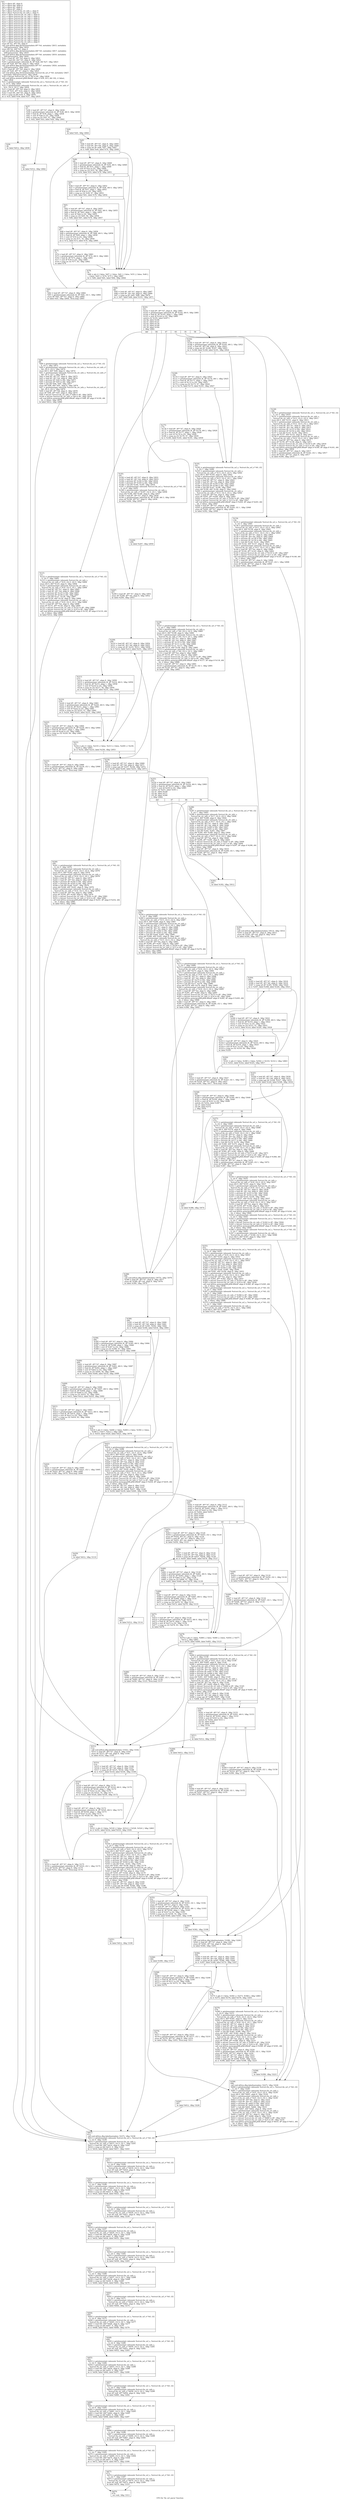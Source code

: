 digraph "CFG for 'fio_url_parse' function" {
	label="CFG for 'fio_url_parse' function";

	Node0x5568517c2330 [shape=record,label="{%3:\l  %4 = alloca i8*, align 8\l  %5 = alloca i64, align 8\l  %6 = alloca i8*, align 8\l  %7 = alloca i8*, align 8\l  %8 = alloca %struct.fio_str_info_s, align 8\l  %9 = alloca %struct.fio_str_info_s, align 8\l  %10 = alloca %struct.fio_str_info_s, align 8\l  %11 = alloca %struct.fio_str_info_s, align 8\l  %12 = alloca %struct.fio_str_info_s, align 8\l  %13 = alloca %struct.fio_str_info_s, align 8\l  %14 = alloca %struct.fio_str_info_s, align 8\l  %15 = alloca %struct.fio_str_info_s, align 8\l  %16 = alloca %struct.fio_str_info_s, align 8\l  %17 = alloca %struct.fio_str_info_s, align 8\l  %18 = alloca %struct.fio_str_info_s, align 8\l  %19 = alloca %struct.fio_str_info_s, align 8\l  %20 = alloca %struct.fio_str_info_s, align 8\l  %21 = alloca %struct.fio_str_info_s, align 8\l  %22 = alloca %struct.fio_str_info_s, align 8\l  %23 = alloca %struct.fio_str_info_s, align 8\l  %24 = alloca %struct.fio_str_info_s, align 8\l  %25 = alloca %struct.fio_str_info_s, align 8\l  store i8* %1, i8** %4, align 8\l  call void @llvm.dbg.declare(metadata i8** %4, metadata !2815, metadata\l... !DIExpression()), !dbg !2816\l  store i64 %2, i64* %5, align 8\l  call void @llvm.dbg.declare(metadata i64* %5, metadata !2817, metadata\l... !DIExpression()), !dbg !2818\l  call void @llvm.dbg.declare(metadata i8** %6, metadata !2819, metadata\l... !DIExpression()), !dbg !2820\l  %26 = load i8*, i8** %4, align 8, !dbg !2821\l  %27 = load i64, i64* %5, align 8, !dbg !2822\l  %28 = getelementptr inbounds i8, i8* %26, i64 %27, !dbg !2823\l  store i8* %28, i8** %6, align 8, !dbg !2820\l  call void @llvm.dbg.declare(metadata i8** %7, metadata !2824, metadata\l... !DIExpression()), !dbg !2825\l  %29 = load i8*, i8** %4, align 8, !dbg !2826\l  store i8* %29, i8** %7, align 8, !dbg !2825\l  call void @llvm.dbg.declare(metadata %struct.fio_url_s* %0, metadata !2827,\l... metadata !DIExpression()), !dbg !2828\l  %30 = bitcast %struct.fio_url_s* %0 to i8*, !dbg !2828\l  call void @llvm.memset.p0i8.i64(i8* align 8 %30, i8 0, i64 192, i1 false),\l... !dbg !2828\l  %31 = getelementptr inbounds %struct.fio_url_s, %struct.fio_url_s* %0, i32\l... 0, i32 0, !dbg !2829\l  %32 = getelementptr inbounds %struct.fio_str_info_s, %struct.fio_str_info_s*\l... %31, i32 0, i32 2, !dbg !2830\l  %33 = load i8*, i8** %4, align 8, !dbg !2831\l  store i8* %33, i8** %32, align 8, !dbg !2830\l  %34 = load i64, i64* %5, align 8, !dbg !2832\l  %35 = icmp eq i64 %34, 0, !dbg !2834\l  br i1 %35, label %36, label %37, !dbg !2835\l|{<s0>T|<s1>F}}"];
	Node0x5568517c2330:s0 -> Node0x5568517c5b20;
	Node0x5568517c2330:s1 -> Node0x5568517c5b70;
	Node0x5568517c5b20 [shape=record,label="{%36:\l36:                                               \l  br label %612, !dbg !2836\l}"];
	Node0x5568517c5b20 -> Node0x5568517c79c0;
	Node0x5568517c5b70 [shape=record,label="{%37:\l37:                                               \l  %38 = load i8*, i8** %7, align 8, !dbg !2838\l  %39 = getelementptr inbounds i8, i8* %38, i64 0, !dbg !2838\l  %40 = load i8, i8* %39, align 1, !dbg !2838\l  %41 = sext i8 %40 to i32, !dbg !2838\l  %42 = icmp eq i32 %41, 47, !dbg !2840\l  br i1 %42, label %43, label %44, !dbg !2841\l|{<s0>T|<s1>F}}"];
	Node0x5568517c5b70:s0 -> Node0x5568517c5bc0;
	Node0x5568517c5b70:s1 -> Node0x5568517c5c10;
	Node0x5568517c5bc0 [shape=record,label="{%43:\l43:                                               \l  br label %512, !dbg !2842\l}"];
	Node0x5568517c5bc0 -> Node0x5568517c7380;
	Node0x5568517c5c10 [shape=record,label="{%44:\l44:                                               \l  br label %45, !dbg !2844\l}"];
	Node0x5568517c5c10 -> Node0x5568517c5c60;
	Node0x5568517c5c60 [shape=record,label="{%45:\l45:                                               \l  %46 = load i8*, i8** %7, align 8, !dbg !2845\l  %47 = load i8*, i8** %6, align 8, !dbg !2846\l  %48 = icmp ult i8* %46, %47, !dbg !2847\l  br i1 %48, label %49, label %79, !dbg !2848\l|{<s0>T|<s1>F}}"];
	Node0x5568517c5c60:s0 -> Node0x5568517c5cb0;
	Node0x5568517c5c60:s1 -> Node0x5568517c5e40;
	Node0x5568517c5cb0 [shape=record,label="{%49:\l49:                                               \l  %50 = load i8*, i8** %7, align 8, !dbg !2849\l  %51 = getelementptr inbounds i8, i8* %50, i64 0, !dbg !2849\l  %52 = load i8, i8* %51, align 1, !dbg !2849\l  %53 = sext i8 %52 to i32, !dbg !2849\l  %54 = icmp ne i32 %53, 58, !dbg !2850\l  br i1 %54, label %55, label %79, !dbg !2851\l|{<s0>T|<s1>F}}"];
	Node0x5568517c5cb0:s0 -> Node0x5568517c5d00;
	Node0x5568517c5cb0:s1 -> Node0x5568517c5e40;
	Node0x5568517c5d00 [shape=record,label="{%55:\l55:                                               \l  %56 = load i8*, i8** %7, align 8, !dbg !2852\l  %57 = getelementptr inbounds i8, i8* %56, i64 0, !dbg !2852\l  %58 = load i8, i8* %57, align 1, !dbg !2852\l  %59 = sext i8 %58 to i32, !dbg !2852\l  %60 = icmp ne i32 %59, 47, !dbg !2853\l  br i1 %60, label %61, label %79, !dbg !2854\l|{<s0>T|<s1>F}}"];
	Node0x5568517c5d00:s0 -> Node0x5568517c5d50;
	Node0x5568517c5d00:s1 -> Node0x5568517c5e40;
	Node0x5568517c5d50 [shape=record,label="{%61:\l61:                                               \l  %62 = load i8*, i8** %7, align 8, !dbg !2855\l  %63 = getelementptr inbounds i8, i8* %62, i64 0, !dbg !2855\l  %64 = load i8, i8* %63, align 1, !dbg !2855\l  %65 = sext i8 %64 to i32, !dbg !2855\l  %66 = icmp ne i32 %65, 64, !dbg !2856\l  br i1 %66, label %67, label %79, !dbg !2857\l|{<s0>T|<s1>F}}"];
	Node0x5568517c5d50:s0 -> Node0x5568517c5da0;
	Node0x5568517c5d50:s1 -> Node0x5568517c5e40;
	Node0x5568517c5da0 [shape=record,label="{%67:\l67:                                               \l  %68 = load i8*, i8** %7, align 8, !dbg !2858\l  %69 = getelementptr inbounds i8, i8* %68, i64 0, !dbg !2858\l  %70 = load i8, i8* %69, align 1, !dbg !2858\l  %71 = sext i8 %70 to i32, !dbg !2858\l  %72 = icmp ne i32 %71, 35, !dbg !2859\l  br i1 %72, label %73, label %79, !dbg !2860\l|{<s0>T|<s1>F}}"];
	Node0x5568517c5da0:s0 -> Node0x5568517c5df0;
	Node0x5568517c5da0:s1 -> Node0x5568517c5e40;
	Node0x5568517c5df0 [shape=record,label="{%73:\l73:                                               \l  %74 = load i8*, i8** %7, align 8, !dbg !2861\l  %75 = getelementptr inbounds i8, i8* %74, i64 0, !dbg !2861\l  %76 = load i8, i8* %75, align 1, !dbg !2861\l  %77 = sext i8 %76 to i32, !dbg !2861\l  %78 = icmp ne i32 %77, 63, !dbg !2862\l  br label %79\l}"];
	Node0x5568517c5df0 -> Node0x5568517c5e40;
	Node0x5568517c5e40 [shape=record,label="{%79:\l79:                                               \l  %80 = phi i1 [ false, %67 ], [ false, %61 ], [ false, %55 ], [ false, %49 ],\l... [ false, %45 ], [ %78, %73 ], !dbg !2863\l  br i1 %80, label %81, label %84, !dbg !2844\l|{<s0>T|<s1>F}}"];
	Node0x5568517c5e40:s0 -> Node0x5568517c5e90;
	Node0x5568517c5e40:s1 -> Node0x5568517c5ee0;
	Node0x5568517c5e90 [shape=record,label="{%81:\l81:                                               \l  %82 = load i8*, i8** %7, align 8, !dbg !2864\l  %83 = getelementptr inbounds i8, i8* %82, i32 1, !dbg !2864\l  store i8* %83, i8** %7, align 8, !dbg !2864\l  br label %45, !dbg !2844, !llvm.loop !2865\l}"];
	Node0x5568517c5e90 -> Node0x5568517c5c60;
	Node0x5568517c5ee0 [shape=record,label="{%84:\l84:                                               \l  %85 = load i8*, i8** %7, align 8, !dbg !2867\l  %86 = load i8*, i8** %6, align 8, !dbg !2869\l  %87 = icmp eq i8* %85, %86, !dbg !2870\l  br i1 %87, label %88, label %101, !dbg !2871\l|{<s0>T|<s1>F}}"];
	Node0x5568517c5ee0:s0 -> Node0x5568517c5f30;
	Node0x5568517c5ee0:s1 -> Node0x5568517c5f80;
	Node0x5568517c5f30 [shape=record,label="{%88:\l88:                                               \l  %89 = getelementptr inbounds %struct.fio_url_s, %struct.fio_url_s* %0, i32\l... 0, i32 3, !dbg !2872\l  %90 = getelementptr inbounds %struct.fio_str_info_s, %struct.fio_str_info_s*\l... %8, i32 0, i32 0, !dbg !2874\l  store i64 0, i64* %90, align 8, !dbg !2874\l  %91 = getelementptr inbounds %struct.fio_str_info_s, %struct.fio_str_info_s*\l... %8, i32 0, i32 1, !dbg !2874\l  %92 = load i8*, i8** %7, align 8, !dbg !2875\l  %93 = load i8*, i8** %4, align 8, !dbg !2876\l  %94 = ptrtoint i8* %92 to i64, !dbg !2877\l  %95 = ptrtoint i8* %93 to i64, !dbg !2877\l  %96 = sub i64 %94, %95, !dbg !2877\l  store i64 %96, i64* %91, align 8, !dbg !2874\l  %97 = getelementptr inbounds %struct.fio_str_info_s, %struct.fio_str_info_s*\l... %8, i32 0, i32 2, !dbg !2874\l  %98 = load i8*, i8** %4, align 8, !dbg !2878\l  store i8* %98, i8** %97, align 8, !dbg !2874\l  %99 = bitcast %struct.fio_str_info_s* %89 to i8*, !dbg !2879\l  %100 = bitcast %struct.fio_str_info_s* %8 to i8*, !dbg !2879\l  call void @llvm.memcpy.p0i8.p0i8.i64(i8* align 8 %99, i8* align 8 %100, i64\l... 24, i1 false), !dbg !2879\l  br label %612, !dbg !2880\l}"];
	Node0x5568517c5f30 -> Node0x5568517c79c0;
	Node0x5568517c5f80 [shape=record,label="{%101:\l101:                                              \l  %102 = load i8*, i8** %7, align 8, !dbg !2881\l  %103 = getelementptr inbounds i8, i8* %102, i64 0, !dbg !2881\l  %104 = load i8, i8* %103, align 1, !dbg !2881\l  %105 = sext i8 %104 to i32, !dbg !2881\l  switch i32 %105, label %207 [\l    i32 64, label %106\l    i32 47, label %121\l    i32 63, label %134\l    i32 35, label %149\l    i32 58, label %164\l  ], !dbg !2882\l|{<s0>def|<s1>64|<s2>47|<s3>63|<s4>35|<s5>58}}"];
	Node0x5568517c5f80:s0 -> Node0x5568517c62f0;
	Node0x5568517c5f80:s1 -> Node0x5568517c5fd0;
	Node0x5568517c5f80:s2 -> Node0x5568517c6020;
	Node0x5568517c5f80:s3 -> Node0x5568517c6070;
	Node0x5568517c5f80:s4 -> Node0x5568517c60c0;
	Node0x5568517c5f80:s5 -> Node0x5568517c6110;
	Node0x5568517c5fd0 [shape=record,label="{%106:\l106:                                              \l  %107 = getelementptr inbounds %struct.fio_url_s, %struct.fio_url_s* %0, i32\l... 0, i32 1, !dbg !2883\l  %108 = getelementptr inbounds %struct.fio_str_info_s,\l... %struct.fio_str_info_s* %9, i32 0, i32 0, !dbg !2885\l  store i64 0, i64* %108, align 8, !dbg !2885\l  %109 = getelementptr inbounds %struct.fio_str_info_s,\l... %struct.fio_str_info_s* %9, i32 0, i32 1, !dbg !2885\l  %110 = load i8*, i8** %7, align 8, !dbg !2886\l  %111 = load i8*, i8** %4, align 8, !dbg !2887\l  %112 = ptrtoint i8* %110 to i64, !dbg !2888\l  %113 = ptrtoint i8* %111 to i64, !dbg !2888\l  %114 = sub i64 %112, %113, !dbg !2888\l  store i64 %114, i64* %109, align 8, !dbg !2885\l  %115 = getelementptr inbounds %struct.fio_str_info_s,\l... %struct.fio_str_info_s* %9, i32 0, i32 2, !dbg !2885\l  %116 = load i8*, i8** %4, align 8, !dbg !2889\l  store i8* %116, i8** %115, align 8, !dbg !2885\l  %117 = bitcast %struct.fio_str_info_s* %107 to i8*, !dbg !2890\l  %118 = bitcast %struct.fio_str_info_s* %9 to i8*, !dbg !2890\l  call void @llvm.memcpy.p0i8.p0i8.i64(i8* align 8 %117, i8* align 8 %118, i64\l... 24, i1 false), !dbg !2890\l  %119 = load i8*, i8** %7, align 8, !dbg !2891\l  %120 = getelementptr inbounds i8, i8* %119, i32 1, !dbg !2891\l  store i8* %120, i8** %7, align 8, !dbg !2891\l  br label %388, !dbg !2892\l}"];
	Node0x5568517c5fd0 -> Node0x5568517c6b10;
	Node0x5568517c6020 [shape=record,label="{%121:\l121:                                              \l  %122 = getelementptr inbounds %struct.fio_url_s, %struct.fio_url_s* %0, i32\l... 0, i32 3, !dbg !2893\l  %123 = getelementptr inbounds %struct.fio_str_info_s,\l... %struct.fio_str_info_s* %10, i32 0, i32 0, !dbg !2894\l  store i64 0, i64* %123, align 8, !dbg !2894\l  %124 = getelementptr inbounds %struct.fio_str_info_s,\l... %struct.fio_str_info_s* %10, i32 0, i32 1, !dbg !2894\l  %125 = load i8*, i8** %7, align 8, !dbg !2895\l  %126 = load i8*, i8** %4, align 8, !dbg !2896\l  %127 = ptrtoint i8* %125 to i64, !dbg !2897\l  %128 = ptrtoint i8* %126 to i64, !dbg !2897\l  %129 = sub i64 %127, %128, !dbg !2897\l  store i64 %129, i64* %124, align 8, !dbg !2894\l  %130 = getelementptr inbounds %struct.fio_str_info_s,\l... %struct.fio_str_info_s* %10, i32 0, i32 2, !dbg !2894\l  %131 = load i8*, i8** %4, align 8, !dbg !2898\l  store i8* %131, i8** %130, align 8, !dbg !2894\l  %132 = bitcast %struct.fio_str_info_s* %122 to i8*, !dbg !2899\l  %133 = bitcast %struct.fio_str_info_s* %10 to i8*, !dbg !2899\l  call void @llvm.memcpy.p0i8.p0i8.i64(i8* align 8 %132, i8* align 8 %133, i64\l... 24, i1 false), !dbg !2899\l  br label %512, !dbg !2900\l}"];
	Node0x5568517c6020 -> Node0x5568517c7380;
	Node0x5568517c6070 [shape=record,label="{%134:\l134:                                              \l  %135 = getelementptr inbounds %struct.fio_url_s, %struct.fio_url_s* %0, i32\l... 0, i32 3, !dbg !2901\l  %136 = getelementptr inbounds %struct.fio_str_info_s,\l... %struct.fio_str_info_s* %11, i32 0, i32 0, !dbg !2902\l  store i64 0, i64* %136, align 8, !dbg !2902\l  %137 = getelementptr inbounds %struct.fio_str_info_s,\l... %struct.fio_str_info_s* %11, i32 0, i32 1, !dbg !2902\l  %138 = load i8*, i8** %7, align 8, !dbg !2903\l  %139 = load i8*, i8** %4, align 8, !dbg !2904\l  %140 = ptrtoint i8* %138 to i64, !dbg !2905\l  %141 = ptrtoint i8* %139 to i64, !dbg !2905\l  %142 = sub i64 %140, %141, !dbg !2905\l  store i64 %142, i64* %137, align 8, !dbg !2902\l  %143 = getelementptr inbounds %struct.fio_str_info_s,\l... %struct.fio_str_info_s* %11, i32 0, i32 2, !dbg !2902\l  %144 = load i8*, i8** %4, align 8, !dbg !2906\l  store i8* %144, i8** %143, align 8, !dbg !2902\l  %145 = bitcast %struct.fio_str_info_s* %135 to i8*, !dbg !2907\l  %146 = bitcast %struct.fio_str_info_s* %11 to i8*, !dbg !2907\l  call void @llvm.memcpy.p0i8.p0i8.i64(i8* align 8 %145, i8* align 8 %146, i64\l... 24, i1 false), !dbg !2907\l  %147 = load i8*, i8** %7, align 8, !dbg !2908\l  %148 = getelementptr inbounds i8, i8* %147, i32 1, !dbg !2908\l  store i8* %148, i8** %7, align 8, !dbg !2908\l  br label %562, !dbg !2909\l}"];
	Node0x5568517c6070 -> Node0x5568517c76f0;
	Node0x5568517c60c0 [shape=record,label="{%149:\l149:                                              \l  %150 = getelementptr inbounds %struct.fio_url_s, %struct.fio_url_s* %0, i32\l... 0, i32 3, !dbg !2910\l  %151 = getelementptr inbounds %struct.fio_str_info_s,\l... %struct.fio_str_info_s* %12, i32 0, i32 0, !dbg !2911\l  store i64 0, i64* %151, align 8, !dbg !2911\l  %152 = getelementptr inbounds %struct.fio_str_info_s,\l... %struct.fio_str_info_s* %12, i32 0, i32 1, !dbg !2911\l  %153 = load i8*, i8** %7, align 8, !dbg !2912\l  %154 = load i8*, i8** %4, align 8, !dbg !2913\l  %155 = ptrtoint i8* %153 to i64, !dbg !2914\l  %156 = ptrtoint i8* %154 to i64, !dbg !2914\l  %157 = sub i64 %155, %156, !dbg !2914\l  store i64 %157, i64* %152, align 8, !dbg !2911\l  %158 = getelementptr inbounds %struct.fio_str_info_s,\l... %struct.fio_str_info_s* %12, i32 0, i32 2, !dbg !2911\l  %159 = load i8*, i8** %4, align 8, !dbg !2915\l  store i8* %159, i8** %158, align 8, !dbg !2911\l  %160 = bitcast %struct.fio_str_info_s* %150 to i8*, !dbg !2916\l  %161 = bitcast %struct.fio_str_info_s* %12 to i8*, !dbg !2916\l  call void @llvm.memcpy.p0i8.p0i8.i64(i8* align 8 %160, i8* align 8 %161, i64\l... 24, i1 false), !dbg !2916\l  %162 = load i8*, i8** %7, align 8, !dbg !2917\l  %163 = getelementptr inbounds i8, i8* %162, i32 1, !dbg !2917\l  store i8* %163, i8** %7, align 8, !dbg !2917\l  br label %599, !dbg !2918\l}"];
	Node0x5568517c60c0 -> Node0x5568517c7970;
	Node0x5568517c6110 [shape=record,label="{%164:\l164:                                              \l  %165 = load i8*, i8** %7, align 8, !dbg !2919\l  %166 = getelementptr inbounds i8, i8* %165, i64 2, !dbg !2921\l  %167 = load i8*, i8** %6, align 8, !dbg !2922\l  %168 = icmp ule i8* %166, %167, !dbg !2923\l  br i1 %168, label %169, label %191, !dbg !2924\l|{<s0>T|<s1>F}}"];
	Node0x5568517c6110:s0 -> Node0x5568517c6160;
	Node0x5568517c6110:s1 -> Node0x5568517c6250;
	Node0x5568517c6160 [shape=record,label="{%169:\l169:                                              \l  %170 = load i8*, i8** %7, align 8, !dbg !2925\l  %171 = getelementptr inbounds i8, i8* %170, i64 1, !dbg !2925\l  %172 = load i8, i8* %171, align 1, !dbg !2925\l  %173 = sext i8 %172 to i32, !dbg !2925\l  %174 = icmp eq i32 %173, 47, !dbg !2926\l  br i1 %174, label %175, label %191, !dbg !2927\l|{<s0>T|<s1>F}}"];
	Node0x5568517c6160:s0 -> Node0x5568517c61b0;
	Node0x5568517c6160:s1 -> Node0x5568517c6250;
	Node0x5568517c61b0 [shape=record,label="{%175:\l175:                                              \l  %176 = load i8*, i8** %7, align 8, !dbg !2928\l  %177 = getelementptr inbounds i8, i8* %176, i64 2, !dbg !2928\l  %178 = load i8, i8* %177, align 1, !dbg !2928\l  %179 = sext i8 %178 to i32, !dbg !2928\l  %180 = icmp eq i32 %179, 47, !dbg !2929\l  br i1 %180, label %181, label %191, !dbg !2930\l|{<s0>T|<s1>F}}"];
	Node0x5568517c61b0:s0 -> Node0x5568517c6200;
	Node0x5568517c61b0:s1 -> Node0x5568517c6250;
	Node0x5568517c6200 [shape=record,label="{%181:\l181:                                              \l  %182 = load i8*, i8** %7, align 8, !dbg !2931\l  %183 = load i8*, i8** %4, align 8, !dbg !2933\l  %184 = ptrtoint i8* %182 to i64, !dbg !2934\l  %185 = ptrtoint i8* %183 to i64, !dbg !2934\l  %186 = sub i64 %184, %185, !dbg !2934\l  %187 = getelementptr inbounds %struct.fio_url_s, %struct.fio_url_s* %0, i32\l... 0, i32 0, !dbg !2935\l  %188 = getelementptr inbounds %struct.fio_str_info_s,\l... %struct.fio_str_info_s* %187, i32 0, i32 1, !dbg !2936\l  store i64 %186, i64* %188, align 8, !dbg !2937\l  %189 = load i8*, i8** %7, align 8, !dbg !2938\l  %190 = getelementptr inbounds i8, i8* %189, i64 3, !dbg !2938\l  store i8* %190, i8** %7, align 8, !dbg !2938\l  br label %206, !dbg !2939\l}"];
	Node0x5568517c6200 -> Node0x5568517c62a0;
	Node0x5568517c6250 [shape=record,label="{%191:\l191:                                              \l  %192 = getelementptr inbounds %struct.fio_url_s, %struct.fio_url_s* %0, i32\l... 0, i32 1, !dbg !2940\l  %193 = getelementptr inbounds %struct.fio_str_info_s,\l... %struct.fio_str_info_s* %13, i32 0, i32 0, !dbg !2942\l  store i64 0, i64* %193, align 8, !dbg !2942\l  %194 = getelementptr inbounds %struct.fio_str_info_s,\l... %struct.fio_str_info_s* %13, i32 0, i32 1, !dbg !2942\l  %195 = load i8*, i8** %7, align 8, !dbg !2943\l  %196 = load i8*, i8** %4, align 8, !dbg !2944\l  %197 = ptrtoint i8* %195 to i64, !dbg !2945\l  %198 = ptrtoint i8* %196 to i64, !dbg !2945\l  %199 = sub i64 %197, %198, !dbg !2945\l  store i64 %199, i64* %194, align 8, !dbg !2942\l  %200 = getelementptr inbounds %struct.fio_str_info_s,\l... %struct.fio_str_info_s* %13, i32 0, i32 2, !dbg !2942\l  %201 = load i8*, i8** %4, align 8, !dbg !2946\l  store i8* %201, i8** %200, align 8, !dbg !2942\l  %202 = bitcast %struct.fio_str_info_s* %192 to i8*, !dbg !2947\l  %203 = bitcast %struct.fio_str_info_s* %13 to i8*, !dbg !2947\l  call void @llvm.memcpy.p0i8.p0i8.i64(i8* align 8 %202, i8* align 8 %203, i64\l... 24, i1 false), !dbg !2947\l  %204 = load i8*, i8** %7, align 8, !dbg !2948\l  %205 = getelementptr inbounds i8, i8* %204, i32 1, !dbg !2948\l  store i8* %205, i8** %7, align 8, !dbg !2948\l  br label %302, !dbg !2949\l}"];
	Node0x5568517c6250 -> Node0x5568517c6750;
	Node0x5568517c62a0 [shape=record,label="{%206:\l206:                                              \l  br label %207, !dbg !2950\l}"];
	Node0x5568517c62a0 -> Node0x5568517c62f0;
	Node0x5568517c62f0 [shape=record,label="{%207:\l207:                                              \l  %208 = load i8*, i8** %7, align 8, !dbg !2951\l  store i8* %208, i8** %4, align 8, !dbg !2952\l  br label %209, !dbg !2953\l}"];
	Node0x5568517c62f0 -> Node0x5568517c6340;
	Node0x5568517c6340 [shape=record,label="{%209:\l209:                                              \l  %210 = load i8*, i8** %7, align 8, !dbg !2954\l  %211 = load i8*, i8** %6, align 8, !dbg !2955\l  %212 = icmp ult i8* %210, %211, !dbg !2956\l  br i1 %212, label %213, label %231, !dbg !2957\l|{<s0>T|<s1>F}}"];
	Node0x5568517c6340:s0 -> Node0x5568517c6390;
	Node0x5568517c6340:s1 -> Node0x5568517c6480;
	Node0x5568517c6390 [shape=record,label="{%213:\l213:                                              \l  %214 = load i8*, i8** %7, align 8, !dbg !2958\l  %215 = getelementptr inbounds i8, i8* %214, i64 0, !dbg !2958\l  %216 = load i8, i8* %215, align 1, !dbg !2958\l  %217 = sext i8 %216 to i32, !dbg !2958\l  %218 = icmp ne i32 %217, 58, !dbg !2959\l  br i1 %218, label %219, label %231, !dbg !2960\l|{<s0>T|<s1>F}}"];
	Node0x5568517c6390:s0 -> Node0x5568517c63e0;
	Node0x5568517c6390:s1 -> Node0x5568517c6480;
	Node0x5568517c63e0 [shape=record,label="{%219:\l219:                                              \l  %220 = load i8*, i8** %7, align 8, !dbg !2961\l  %221 = getelementptr inbounds i8, i8* %220, i64 0, !dbg !2961\l  %222 = load i8, i8* %221, align 1, !dbg !2961\l  %223 = sext i8 %222 to i32, !dbg !2961\l  %224 = icmp ne i32 %223, 47, !dbg !2962\l  br i1 %224, label %225, label %231, !dbg !2963\l|{<s0>T|<s1>F}}"];
	Node0x5568517c63e0:s0 -> Node0x5568517c6430;
	Node0x5568517c63e0:s1 -> Node0x5568517c6480;
	Node0x5568517c6430 [shape=record,label="{%225:\l225:                                              \l  %226 = load i8*, i8** %7, align 8, !dbg !2964\l  %227 = getelementptr inbounds i8, i8* %226, i64 0, !dbg !2964\l  %228 = load i8, i8* %227, align 1, !dbg !2964\l  %229 = sext i8 %228 to i32, !dbg !2964\l  %230 = icmp ne i32 %229, 64, !dbg !2965\l  br label %231\l}"];
	Node0x5568517c6430 -> Node0x5568517c6480;
	Node0x5568517c6480 [shape=record,label="{%231:\l231:                                              \l  %232 = phi i1 [ false, %219 ], [ false, %213 ], [ false, %209 ], [ %230,\l... %225 ], !dbg !2863\l  br i1 %232, label %233, label %236, !dbg !2953\l|{<s0>T|<s1>F}}"];
	Node0x5568517c6480:s0 -> Node0x5568517c64d0;
	Node0x5568517c6480:s1 -> Node0x5568517c6520;
	Node0x5568517c64d0 [shape=record,label="{%233:\l233:                                              \l  %234 = load i8*, i8** %7, align 8, !dbg !2966\l  %235 = getelementptr inbounds i8, i8* %234, i32 1, !dbg !2966\l  store i8* %235, i8** %7, align 8, !dbg !2966\l  br label %209, !dbg !2953, !llvm.loop !2967\l}"];
	Node0x5568517c64d0 -> Node0x5568517c6340;
	Node0x5568517c6520 [shape=record,label="{%236:\l236:                                              \l  %237 = load i8*, i8** %7, align 8, !dbg !2969\l  %238 = load i8*, i8** %6, align 8, !dbg !2971\l  %239 = icmp uge i8* %237, %238, !dbg !2972\l  br i1 %239, label %240, label %253, !dbg !2973\l|{<s0>T|<s1>F}}"];
	Node0x5568517c6520:s0 -> Node0x5568517c6570;
	Node0x5568517c6520:s1 -> Node0x5568517c65c0;
	Node0x5568517c6570 [shape=record,label="{%240:\l240:                                              \l  %241 = getelementptr inbounds %struct.fio_url_s, %struct.fio_url_s* %0, i32\l... 0, i32 3, !dbg !2974\l  %242 = getelementptr inbounds %struct.fio_str_info_s,\l... %struct.fio_str_info_s* %14, i32 0, i32 0, !dbg !2976\l  store i64 0, i64* %242, align 8, !dbg !2976\l  %243 = getelementptr inbounds %struct.fio_str_info_s,\l... %struct.fio_str_info_s* %14, i32 0, i32 1, !dbg !2976\l  %244 = load i8*, i8** %7, align 8, !dbg !2977\l  %245 = load i8*, i8** %4, align 8, !dbg !2978\l  %246 = ptrtoint i8* %244 to i64, !dbg !2979\l  %247 = ptrtoint i8* %245 to i64, !dbg !2979\l  %248 = sub i64 %246, %247, !dbg !2979\l  store i64 %248, i64* %243, align 8, !dbg !2976\l  %249 = getelementptr inbounds %struct.fio_str_info_s,\l... %struct.fio_str_info_s* %14, i32 0, i32 2, !dbg !2976\l  %250 = load i8*, i8** %4, align 8, !dbg !2980\l  store i8* %250, i8** %249, align 8, !dbg !2976\l  %251 = bitcast %struct.fio_str_info_s* %241 to i8*, !dbg !2981\l  %252 = bitcast %struct.fio_str_info_s* %14 to i8*, !dbg !2981\l  call void @llvm.memcpy.p0i8.p0i8.i64(i8* align 8 %251, i8* align 8 %252, i64\l... 24, i1 false), !dbg !2981\l  br label %612, !dbg !2982\l}"];
	Node0x5568517c6570 -> Node0x5568517c79c0;
	Node0x5568517c65c0 [shape=record,label="{%253:\l253:                                              \l  %254 = load i8*, i8** %7, align 8, !dbg !2983\l  %255 = getelementptr inbounds i8, i8* %254, i64 0, !dbg !2983\l  %256 = load i8, i8* %255, align 1, !dbg !2983\l  %257 = sext i8 %256 to i32, !dbg !2983\l  switch i32 %257, label %301 [\l    i32 47, label %258\l    i32 64, label %271\l    i32 58, label %286\l  ], !dbg !2984\l|{<s0>def|<s1>47|<s2>64|<s3>58}}"];
	Node0x5568517c65c0:s0 -> Node0x5568517c6700;
	Node0x5568517c65c0:s1 -> Node0x5568517c6610;
	Node0x5568517c65c0:s2 -> Node0x5568517c6660;
	Node0x5568517c65c0:s3 -> Node0x5568517c66b0;
	Node0x5568517c6610 [shape=record,label="{%258:\l258:                                              \l  %259 = getelementptr inbounds %struct.fio_url_s, %struct.fio_url_s* %0, i32\l... 0, i32 3, !dbg !2985\l  %260 = getelementptr inbounds %struct.fio_str_info_s,\l... %struct.fio_str_info_s* %15, i32 0, i32 0, !dbg !2987\l  store i64 0, i64* %260, align 8, !dbg !2987\l  %261 = getelementptr inbounds %struct.fio_str_info_s,\l... %struct.fio_str_info_s* %15, i32 0, i32 1, !dbg !2987\l  %262 = load i8*, i8** %7, align 8, !dbg !2988\l  %263 = load i8*, i8** %4, align 8, !dbg !2989\l  %264 = ptrtoint i8* %262 to i64, !dbg !2990\l  %265 = ptrtoint i8* %263 to i64, !dbg !2990\l  %266 = sub i64 %264, %265, !dbg !2990\l  store i64 %266, i64* %261, align 8, !dbg !2987\l  %267 = getelementptr inbounds %struct.fio_str_info_s,\l... %struct.fio_str_info_s* %15, i32 0, i32 2, !dbg !2987\l  %268 = load i8*, i8** %4, align 8, !dbg !2991\l  store i8* %268, i8** %267, align 8, !dbg !2987\l  %269 = bitcast %struct.fio_str_info_s* %259 to i8*, !dbg !2992\l  %270 = bitcast %struct.fio_str_info_s* %15 to i8*, !dbg !2992\l  call void @llvm.memcpy.p0i8.p0i8.i64(i8* align 8 %269, i8* align 8 %270, i64\l... 24, i1 false), !dbg !2992\l  br label %512, !dbg !2993\l}"];
	Node0x5568517c6610 -> Node0x5568517c7380;
	Node0x5568517c6660 [shape=record,label="{%271:\l271:                                              \l  %272 = getelementptr inbounds %struct.fio_url_s, %struct.fio_url_s* %0, i32\l... 0, i32 1, !dbg !2994\l  %273 = getelementptr inbounds %struct.fio_str_info_s,\l... %struct.fio_str_info_s* %16, i32 0, i32 0, !dbg !2995\l  store i64 0, i64* %273, align 8, !dbg !2995\l  %274 = getelementptr inbounds %struct.fio_str_info_s,\l... %struct.fio_str_info_s* %16, i32 0, i32 1, !dbg !2995\l  %275 = load i8*, i8** %7, align 8, !dbg !2996\l  %276 = load i8*, i8** %4, align 8, !dbg !2997\l  %277 = ptrtoint i8* %275 to i64, !dbg !2998\l  %278 = ptrtoint i8* %276 to i64, !dbg !2998\l  %279 = sub i64 %277, %278, !dbg !2998\l  store i64 %279, i64* %274, align 8, !dbg !2995\l  %280 = getelementptr inbounds %struct.fio_str_info_s,\l... %struct.fio_str_info_s* %16, i32 0, i32 2, !dbg !2995\l  %281 = load i8*, i8** %4, align 8, !dbg !2999\l  store i8* %281, i8** %280, align 8, !dbg !2995\l  %282 = bitcast %struct.fio_str_info_s* %272 to i8*, !dbg !3000\l  %283 = bitcast %struct.fio_str_info_s* %16 to i8*, !dbg !3000\l  call void @llvm.memcpy.p0i8.p0i8.i64(i8* align 8 %282, i8* align 8 %283, i64\l... 24, i1 false), !dbg !3000\l  %284 = load i8*, i8** %7, align 8, !dbg !3001\l  %285 = getelementptr inbounds i8, i8* %284, i32 1, !dbg !3001\l  store i8* %285, i8** %7, align 8, !dbg !3001\l  br label %388, !dbg !3002\l}"];
	Node0x5568517c6660 -> Node0x5568517c6b10;
	Node0x5568517c66b0 [shape=record,label="{%286:\l286:                                              \l  %287 = getelementptr inbounds %struct.fio_url_s, %struct.fio_url_s* %0, i32\l... 0, i32 1, !dbg !3003\l  %288 = getelementptr inbounds %struct.fio_str_info_s,\l... %struct.fio_str_info_s* %17, i32 0, i32 0, !dbg !3004\l  store i64 0, i64* %288, align 8, !dbg !3004\l  %289 = getelementptr inbounds %struct.fio_str_info_s,\l... %struct.fio_str_info_s* %17, i32 0, i32 1, !dbg !3004\l  %290 = load i8*, i8** %7, align 8, !dbg !3005\l  %291 = load i8*, i8** %4, align 8, !dbg !3006\l  %292 = ptrtoint i8* %290 to i64, !dbg !3007\l  %293 = ptrtoint i8* %291 to i64, !dbg !3007\l  %294 = sub i64 %292, %293, !dbg !3007\l  store i64 %294, i64* %289, align 8, !dbg !3004\l  %295 = getelementptr inbounds %struct.fio_str_info_s,\l... %struct.fio_str_info_s* %17, i32 0, i32 2, !dbg !3004\l  %296 = load i8*, i8** %4, align 8, !dbg !3008\l  store i8* %296, i8** %295, align 8, !dbg !3004\l  %297 = bitcast %struct.fio_str_info_s* %287 to i8*, !dbg !3009\l  %298 = bitcast %struct.fio_str_info_s* %17 to i8*, !dbg !3009\l  call void @llvm.memcpy.p0i8.p0i8.i64(i8* align 8 %297, i8* align 8 %298, i64\l... 24, i1 false), !dbg !3009\l  %299 = load i8*, i8** %7, align 8, !dbg !3010\l  %300 = getelementptr inbounds i8, i8* %299, i32 1, !dbg !3010\l  store i8* %300, i8** %7, align 8, !dbg !3010\l  br label %301, !dbg !3011\l}"];
	Node0x5568517c66b0 -> Node0x5568517c6700;
	Node0x5568517c6700 [shape=record,label="{%301:\l301:                                              \l  br label %302, !dbg !3012\l}"];
	Node0x5568517c6700 -> Node0x5568517c6750;
	Node0x5568517c6750 [shape=record,label="{%302:\l302:                                              \l  call void @llvm.dbg.label(metadata !3013), !dbg !3014\l  %303 = load i8*, i8** %7, align 8, !dbg !3015\l  store i8* %303, i8** %4, align 8, !dbg !3016\l  br label %304, !dbg !3017\l}"];
	Node0x5568517c6750 -> Node0x5568517c67a0;
	Node0x5568517c67a0 [shape=record,label="{%304:\l304:                                              \l  %305 = load i8*, i8** %7, align 8, !dbg !3018\l  %306 = load i8*, i8** %6, align 8, !dbg !3019\l  %307 = icmp ult i8* %305, %306, !dbg !3020\l  br i1 %307, label %308, label %320, !dbg !3021\l|{<s0>T|<s1>F}}"];
	Node0x5568517c67a0:s0 -> Node0x5568517c67f0;
	Node0x5568517c67a0:s1 -> Node0x5568517c6890;
	Node0x5568517c67f0 [shape=record,label="{%308:\l308:                                              \l  %309 = load i8*, i8** %7, align 8, !dbg !3022\l  %310 = getelementptr inbounds i8, i8* %309, i64 0, !dbg !3022\l  %311 = load i8, i8* %310, align 1, !dbg !3022\l  %312 = sext i8 %311 to i32, !dbg !3022\l  %313 = icmp ne i32 %312, 47, !dbg !3023\l  br i1 %313, label %314, label %320, !dbg !3024\l|{<s0>T|<s1>F}}"];
	Node0x5568517c67f0:s0 -> Node0x5568517c6840;
	Node0x5568517c67f0:s1 -> Node0x5568517c6890;
	Node0x5568517c6840 [shape=record,label="{%314:\l314:                                              \l  %315 = load i8*, i8** %7, align 8, !dbg !3025\l  %316 = getelementptr inbounds i8, i8* %315, i64 0, !dbg !3025\l  %317 = load i8, i8* %316, align 1, !dbg !3025\l  %318 = sext i8 %317 to i32, !dbg !3025\l  %319 = icmp ne i32 %318, 64, !dbg !3026\l  br label %320\l}"];
	Node0x5568517c6840 -> Node0x5568517c6890;
	Node0x5568517c6890 [shape=record,label="{%320:\l320:                                              \l  %321 = phi i1 [ false, %308 ], [ false, %304 ], [ %319, %314 ], !dbg !2863\l  br i1 %321, label %322, label %325, !dbg !3017\l|{<s0>T|<s1>F}}"];
	Node0x5568517c6890:s0 -> Node0x5568517c68e0;
	Node0x5568517c6890:s1 -> Node0x5568517c6930;
	Node0x5568517c68e0 [shape=record,label="{%322:\l322:                                              \l  %323 = load i8*, i8** %7, align 8, !dbg !3027\l  %324 = getelementptr inbounds i8, i8* %323, i32 1, !dbg !3027\l  store i8* %324, i8** %7, align 8, !dbg !3027\l  br label %304, !dbg !3017, !llvm.loop !3028\l}"];
	Node0x5568517c68e0 -> Node0x5568517c67a0;
	Node0x5568517c6930 [shape=record,label="{%325:\l325:                                              \l  %326 = load i8*, i8** %7, align 8, !dbg !3030\l  %327 = load i8*, i8** %6, align 8, !dbg !3032\l  %328 = icmp uge i8* %326, %327, !dbg !3033\l  br i1 %328, label %329, label %348, !dbg !3034\l|{<s0>T|<s1>F}}"];
	Node0x5568517c6930:s0 -> Node0x5568517c6980;
	Node0x5568517c6930:s1 -> Node0x5568517c69d0;
	Node0x5568517c6980 [shape=record,label="{%329:\l329:                                              \l  %330 = getelementptr inbounds %struct.fio_url_s, %struct.fio_url_s* %0, i32\l... 0, i32 4, !dbg !3035\l  %331 = getelementptr inbounds %struct.fio_str_info_s,\l... %struct.fio_str_info_s* %18, i32 0, i32 0, !dbg !3037\l  store i64 0, i64* %331, align 8, !dbg !3037\l  %332 = getelementptr inbounds %struct.fio_str_info_s,\l... %struct.fio_str_info_s* %18, i32 0, i32 1, !dbg !3037\l  %333 = load i8*, i8** %7, align 8, !dbg !3038\l  %334 = load i8*, i8** %4, align 8, !dbg !3039\l  %335 = ptrtoint i8* %333 to i64, !dbg !3040\l  %336 = ptrtoint i8* %334 to i64, !dbg !3040\l  %337 = sub i64 %335, %336, !dbg !3040\l  store i64 %337, i64* %332, align 8, !dbg !3037\l  %338 = getelementptr inbounds %struct.fio_str_info_s,\l... %struct.fio_str_info_s* %18, i32 0, i32 2, !dbg !3037\l  %339 = load i8*, i8** %4, align 8, !dbg !3041\l  store i8* %339, i8** %338, align 8, !dbg !3037\l  %340 = bitcast %struct.fio_str_info_s* %330 to i8*, !dbg !3042\l  %341 = bitcast %struct.fio_str_info_s* %18 to i8*, !dbg !3042\l  call void @llvm.memcpy.p0i8.p0i8.i64(i8* align 8 %340, i8* align 8 %341, i64\l... 24, i1 false), !dbg !3042\l  %342 = getelementptr inbounds %struct.fio_url_s, %struct.fio_url_s* %0, i32\l... 0, i32 3, !dbg !3043\l  %343 = getelementptr inbounds %struct.fio_url_s, %struct.fio_url_s* %0, i32\l... 0, i32 1, !dbg !3044\l  %344 = bitcast %struct.fio_str_info_s* %342 to i8*, !dbg !3044\l  %345 = bitcast %struct.fio_str_info_s* %343 to i8*, !dbg !3044\l  call void @llvm.memcpy.p0i8.p0i8.i64(i8* align 8 %344, i8* align 8 %345, i64\l... 24, i1 false), !dbg !3044\l  %346 = getelementptr inbounds %struct.fio_url_s, %struct.fio_url_s* %0, i32\l... 0, i32 1, !dbg !3045\l  %347 = getelementptr inbounds %struct.fio_str_info_s,\l... %struct.fio_str_info_s* %346, i32 0, i32 1, !dbg !3046\l  store i64 0, i64* %347, align 8, !dbg !3047\l  br label %612, !dbg !3048\l}"];
	Node0x5568517c6980 -> Node0x5568517c79c0;
	Node0x5568517c69d0 [shape=record,label="{%348:\l348:                                              \l  %349 = load i8*, i8** %7, align 8, !dbg !3049\l  %350 = getelementptr inbounds i8, i8* %349, i64 0, !dbg !3049\l  %351 = load i8, i8* %350, align 1, !dbg !3049\l  %352 = sext i8 %351 to i32, !dbg !3049\l  switch i32 %352, label %387 [\l    i32 47, label %353\l    i32 64, label %372\l  ], !dbg !3050\l|{<s0>def|<s1>47|<s2>64}}"];
	Node0x5568517c69d0:s0 -> Node0x5568517c6ac0;
	Node0x5568517c69d0:s1 -> Node0x5568517c6a20;
	Node0x5568517c69d0:s2 -> Node0x5568517c6a70;
	Node0x5568517c6a20 [shape=record,label="{%353:\l353:                                              \l  %354 = getelementptr inbounds %struct.fio_url_s, %struct.fio_url_s* %0, i32\l... 0, i32 4, !dbg !3051\l  %355 = getelementptr inbounds %struct.fio_str_info_s,\l... %struct.fio_str_info_s* %19, i32 0, i32 0, !dbg !3053\l  store i64 0, i64* %355, align 8, !dbg !3053\l  %356 = getelementptr inbounds %struct.fio_str_info_s,\l... %struct.fio_str_info_s* %19, i32 0, i32 1, !dbg !3053\l  %357 = load i8*, i8** %7, align 8, !dbg !3054\l  %358 = load i8*, i8** %4, align 8, !dbg !3055\l  %359 = ptrtoint i8* %357 to i64, !dbg !3056\l  %360 = ptrtoint i8* %358 to i64, !dbg !3056\l  %361 = sub i64 %359, %360, !dbg !3056\l  store i64 %361, i64* %356, align 8, !dbg !3053\l  %362 = getelementptr inbounds %struct.fio_str_info_s,\l... %struct.fio_str_info_s* %19, i32 0, i32 2, !dbg !3053\l  %363 = load i8*, i8** %4, align 8, !dbg !3057\l  store i8* %363, i8** %362, align 8, !dbg !3053\l  %364 = bitcast %struct.fio_str_info_s* %354 to i8*, !dbg !3058\l  %365 = bitcast %struct.fio_str_info_s* %19 to i8*, !dbg !3058\l  call void @llvm.memcpy.p0i8.p0i8.i64(i8* align 8 %364, i8* align 8 %365, i64\l... 24, i1 false), !dbg !3058\l  %366 = getelementptr inbounds %struct.fio_url_s, %struct.fio_url_s* %0, i32\l... 0, i32 3, !dbg !3059\l  %367 = getelementptr inbounds %struct.fio_url_s, %struct.fio_url_s* %0, i32\l... 0, i32 1, !dbg !3060\l  %368 = bitcast %struct.fio_str_info_s* %366 to i8*, !dbg !3060\l  %369 = bitcast %struct.fio_str_info_s* %367 to i8*, !dbg !3060\l  call void @llvm.memcpy.p0i8.p0i8.i64(i8* align 8 %368, i8* align 8 %369, i64\l... 24, i1 false), !dbg !3060\l  %370 = getelementptr inbounds %struct.fio_url_s, %struct.fio_url_s* %0, i32\l... 0, i32 1, !dbg !3061\l  %371 = getelementptr inbounds %struct.fio_str_info_s,\l... %struct.fio_str_info_s* %370, i32 0, i32 1, !dbg !3062\l  store i64 0, i64* %371, align 8, !dbg !3063\l  br label %512, !dbg !3064\l}"];
	Node0x5568517c6a20 -> Node0x5568517c7380;
	Node0x5568517c6a70 [shape=record,label="{%372:\l372:                                              \l  %373 = getelementptr inbounds %struct.fio_url_s, %struct.fio_url_s* %0, i32\l... 0, i32 2, !dbg !3065\l  %374 = getelementptr inbounds %struct.fio_str_info_s,\l... %struct.fio_str_info_s* %20, i32 0, i32 0, !dbg !3066\l  store i64 0, i64* %374, align 8, !dbg !3066\l  %375 = getelementptr inbounds %struct.fio_str_info_s,\l... %struct.fio_str_info_s* %20, i32 0, i32 1, !dbg !3066\l  %376 = load i8*, i8** %7, align 8, !dbg !3067\l  %377 = load i8*, i8** %4, align 8, !dbg !3068\l  %378 = ptrtoint i8* %376 to i64, !dbg !3069\l  %379 = ptrtoint i8* %377 to i64, !dbg !3069\l  %380 = sub i64 %378, %379, !dbg !3069\l  store i64 %380, i64* %375, align 8, !dbg !3066\l  %381 = getelementptr inbounds %struct.fio_str_info_s,\l... %struct.fio_str_info_s* %20, i32 0, i32 2, !dbg !3066\l  %382 = load i8*, i8** %4, align 8, !dbg !3070\l  store i8* %382, i8** %381, align 8, !dbg !3066\l  %383 = bitcast %struct.fio_str_info_s* %373 to i8*, !dbg !3071\l  %384 = bitcast %struct.fio_str_info_s* %20 to i8*, !dbg !3071\l  call void @llvm.memcpy.p0i8.p0i8.i64(i8* align 8 %383, i8* align 8 %384, i64\l... 24, i1 false), !dbg !3071\l  %385 = load i8*, i8** %7, align 8, !dbg !3072\l  %386 = getelementptr inbounds i8, i8* %385, i32 1, !dbg !3072\l  store i8* %386, i8** %7, align 8, !dbg !3072\l  br label %387, !dbg !3073\l}"];
	Node0x5568517c6a70 -> Node0x5568517c6ac0;
	Node0x5568517c6ac0 [shape=record,label="{%387:\l387:                                              \l  br label %388, !dbg !3074\l}"];
	Node0x5568517c6ac0 -> Node0x5568517c6b10;
	Node0x5568517c6b10 [shape=record,label="{%388:\l388:                                              \l  call void @llvm.dbg.label(metadata !3075), !dbg !3076\l  %389 = load i8*, i8** %7, align 8, !dbg !3077\l  store i8* %389, i8** %4, align 8, !dbg !3078\l  br label %390, !dbg !3079\l}"];
	Node0x5568517c6b10 -> Node0x5568517c6b60;
	Node0x5568517c6b60 [shape=record,label="{%390:\l390:                                              \l  %391 = load i8*, i8** %7, align 8, !dbg !3080\l  %392 = load i8*, i8** %6, align 8, !dbg !3081\l  %393 = icmp ult i8* %391, %392, !dbg !3082\l  br i1 %393, label %394, label %418, !dbg !3083\l|{<s0>T|<s1>F}}"];
	Node0x5568517c6b60:s0 -> Node0x5568517c6bb0;
	Node0x5568517c6b60:s1 -> Node0x5568517c6cf0;
	Node0x5568517c6bb0 [shape=record,label="{%394:\l394:                                              \l  %395 = load i8*, i8** %7, align 8, !dbg !3084\l  %396 = getelementptr inbounds i8, i8* %395, i64 0, !dbg !3084\l  %397 = load i8, i8* %396, align 1, !dbg !3084\l  %398 = sext i8 %397 to i32, !dbg !3084\l  %399 = icmp ne i32 %398, 47, !dbg !3085\l  br i1 %399, label %400, label %418, !dbg !3086\l|{<s0>T|<s1>F}}"];
	Node0x5568517c6bb0:s0 -> Node0x5568517c6c00;
	Node0x5568517c6bb0:s1 -> Node0x5568517c6cf0;
	Node0x5568517c6c00 [shape=record,label="{%400:\l400:                                              \l  %401 = load i8*, i8** %7, align 8, !dbg !3087\l  %402 = getelementptr inbounds i8, i8* %401, i64 0, !dbg !3087\l  %403 = load i8, i8* %402, align 1, !dbg !3087\l  %404 = sext i8 %403 to i32, !dbg !3087\l  %405 = icmp ne i32 %404, 58, !dbg !3088\l  br i1 %405, label %406, label %418, !dbg !3089\l|{<s0>T|<s1>F}}"];
	Node0x5568517c6c00:s0 -> Node0x5568517c6c50;
	Node0x5568517c6c00:s1 -> Node0x5568517c6cf0;
	Node0x5568517c6c50 [shape=record,label="{%406:\l406:                                              \l  %407 = load i8*, i8** %7, align 8, !dbg !3090\l  %408 = getelementptr inbounds i8, i8* %407, i64 0, !dbg !3090\l  %409 = load i8, i8* %408, align 1, !dbg !3090\l  %410 = sext i8 %409 to i32, !dbg !3090\l  %411 = icmp ne i32 %410, 35, !dbg !3091\l  br i1 %411, label %412, label %418, !dbg !3092\l|{<s0>T|<s1>F}}"];
	Node0x5568517c6c50:s0 -> Node0x5568517c6ca0;
	Node0x5568517c6c50:s1 -> Node0x5568517c6cf0;
	Node0x5568517c6ca0 [shape=record,label="{%412:\l412:                                              \l  %413 = load i8*, i8** %7, align 8, !dbg !3093\l  %414 = getelementptr inbounds i8, i8* %413, i64 0, !dbg !3093\l  %415 = load i8, i8* %414, align 1, !dbg !3093\l  %416 = sext i8 %415 to i32, !dbg !3093\l  %417 = icmp ne i32 %416, 63, !dbg !3094\l  br label %418\l}"];
	Node0x5568517c6ca0 -> Node0x5568517c6cf0;
	Node0x5568517c6cf0 [shape=record,label="{%418:\l418:                                              \l  %419 = phi i1 [ false, %406 ], [ false, %400 ], [ false, %394 ], [ false,\l... %390 ], [ %417, %412 ], !dbg !2863\l  br i1 %419, label %420, label %423, !dbg !3079\l|{<s0>T|<s1>F}}"];
	Node0x5568517c6cf0:s0 -> Node0x5568517c6d40;
	Node0x5568517c6cf0:s1 -> Node0x5568517c6d90;
	Node0x5568517c6d40 [shape=record,label="{%420:\l420:                                              \l  %421 = load i8*, i8** %7, align 8, !dbg !3095\l  %422 = getelementptr inbounds i8, i8* %421, i32 1, !dbg !3095\l  store i8* %422, i8** %7, align 8, !dbg !3095\l  br label %390, !dbg !3079, !llvm.loop !3096\l}"];
	Node0x5568517c6d40 -> Node0x5568517c6b60;
	Node0x5568517c6d90 [shape=record,label="{%423:\l423:                                              \l  %424 = getelementptr inbounds %struct.fio_url_s, %struct.fio_url_s* %0, i32\l... 0, i32 3, !dbg !3098\l  %425 = getelementptr inbounds %struct.fio_str_info_s,\l... %struct.fio_str_info_s* %21, i32 0, i32 0, !dbg !3099\l  store i64 0, i64* %425, align 8, !dbg !3099\l  %426 = getelementptr inbounds %struct.fio_str_info_s,\l... %struct.fio_str_info_s* %21, i32 0, i32 1, !dbg !3099\l  %427 = load i8*, i8** %7, align 8, !dbg !3100\l  %428 = load i8*, i8** %4, align 8, !dbg !3101\l  %429 = ptrtoint i8* %427 to i64, !dbg !3102\l  %430 = ptrtoint i8* %428 to i64, !dbg !3102\l  %431 = sub i64 %429, %430, !dbg !3102\l  store i64 %431, i64* %426, align 8, !dbg !3099\l  %432 = getelementptr inbounds %struct.fio_str_info_s,\l... %struct.fio_str_info_s* %21, i32 0, i32 2, !dbg !3099\l  %433 = load i8*, i8** %4, align 8, !dbg !3103\l  store i8* %433, i8** %432, align 8, !dbg !3099\l  %434 = bitcast %struct.fio_str_info_s* %424 to i8*, !dbg !3104\l  %435 = bitcast %struct.fio_str_info_s* %21 to i8*, !dbg !3104\l  call void @llvm.memcpy.p0i8.p0i8.i64(i8* align 8 %434, i8* align 8 %435, i64\l... 24, i1 false), !dbg !3104\l  %436 = load i8*, i8** %7, align 8, !dbg !3105\l  %437 = load i8*, i8** %6, align 8, !dbg !3107\l  %438 = icmp uge i8* %436, %437, !dbg !3108\l  br i1 %438, label %439, label %440, !dbg !3109\l|{<s0>T|<s1>F}}"];
	Node0x5568517c6d90:s0 -> Node0x5568517c6de0;
	Node0x5568517c6d90:s1 -> Node0x5568517c6e30;
	Node0x5568517c6de0 [shape=record,label="{%439:\l439:                                              \l  br label %612, !dbg !3110\l}"];
	Node0x5568517c6de0 -> Node0x5568517c79c0;
	Node0x5568517c6e30 [shape=record,label="{%440:\l440:                                              \l  %441 = load i8*, i8** %7, align 8, !dbg !3112\l  %442 = getelementptr inbounds i8, i8* %441, i64 0, !dbg !3112\l  %443 = load i8, i8* %442, align 1, !dbg !3112\l  %444 = sext i8 %443 to i32, !dbg !3112\l  switch i32 %444, label %452 [\l    i32 47, label %445\l    i32 63, label %446\l    i32 35, label %449\l  ], !dbg !3113\l|{<s0>def|<s1>47|<s2>63|<s3>35}}"];
	Node0x5568517c6e30:s0 -> Node0x5568517c6f70;
	Node0x5568517c6e30:s1 -> Node0x5568517c6e80;
	Node0x5568517c6e30:s2 -> Node0x5568517c6ed0;
	Node0x5568517c6e30:s3 -> Node0x5568517c6f20;
	Node0x5568517c6e80 [shape=record,label="{%445:\l445:                                              \l  br label %512, !dbg !3114\l}"];
	Node0x5568517c6e80 -> Node0x5568517c7380;
	Node0x5568517c6ed0 [shape=record,label="{%446:\l446:                                              \l  %447 = load i8*, i8** %7, align 8, !dbg !3116\l  %448 = getelementptr inbounds i8, i8* %447, i32 1, !dbg !3116\l  store i8* %448, i8** %7, align 8, !dbg !3116\l  br label %562, !dbg !3117\l}"];
	Node0x5568517c6ed0 -> Node0x5568517c76f0;
	Node0x5568517c6f20 [shape=record,label="{%449:\l449:                                              \l  %450 = load i8*, i8** %7, align 8, !dbg !3118\l  %451 = getelementptr inbounds i8, i8* %450, i32 1, !dbg !3118\l  store i8* %451, i8** %7, align 8, !dbg !3118\l  br label %599, !dbg !3119\l}"];
	Node0x5568517c6f20 -> Node0x5568517c7970;
	Node0x5568517c6f70 [shape=record,label="{%452:\l452:                                              \l  %453 = load i8*, i8** %7, align 8, !dbg !3120\l  %454 = getelementptr inbounds i8, i8* %453, i32 1, !dbg !3120\l  store i8* %454, i8** %7, align 8, !dbg !3120\l  %455 = load i8*, i8** %7, align 8, !dbg !3121\l  store i8* %455, i8** %4, align 8, !dbg !3122\l  br label %456, !dbg !3123\l}"];
	Node0x5568517c6f70 -> Node0x5568517c6fc0;
	Node0x5568517c6fc0 [shape=record,label="{%456:\l456:                                              \l  %457 = load i8*, i8** %7, align 8, !dbg !3124\l  %458 = load i8*, i8** %6, align 8, !dbg !3125\l  %459 = icmp ult i8* %457, %458, !dbg !3126\l  br i1 %459, label %460, label %478, !dbg !3127\l|{<s0>T|<s1>F}}"];
	Node0x5568517c6fc0:s0 -> Node0x5568517c7010;
	Node0x5568517c6fc0:s1 -> Node0x5568517c7100;
	Node0x5568517c7010 [shape=record,label="{%460:\l460:                                              \l  %461 = load i8*, i8** %7, align 8, !dbg !3128\l  %462 = getelementptr inbounds i8, i8* %461, i64 0, !dbg !3128\l  %463 = load i8, i8* %462, align 1, !dbg !3128\l  %464 = sext i8 %463 to i32, !dbg !3128\l  %465 = icmp ne i32 %464, 47, !dbg !3129\l  br i1 %465, label %466, label %478, !dbg !3130\l|{<s0>T|<s1>F}}"];
	Node0x5568517c7010:s0 -> Node0x5568517c7060;
	Node0x5568517c7010:s1 -> Node0x5568517c7100;
	Node0x5568517c7060 [shape=record,label="{%466:\l466:                                              \l  %467 = load i8*, i8** %7, align 8, !dbg !3131\l  %468 = getelementptr inbounds i8, i8* %467, i64 0, !dbg !3131\l  %469 = load i8, i8* %468, align 1, !dbg !3131\l  %470 = sext i8 %469 to i32, !dbg !3131\l  %471 = icmp ne i32 %470, 35, !dbg !3132\l  br i1 %471, label %472, label %478, !dbg !3133\l|{<s0>T|<s1>F}}"];
	Node0x5568517c7060:s0 -> Node0x5568517c70b0;
	Node0x5568517c7060:s1 -> Node0x5568517c7100;
	Node0x5568517c70b0 [shape=record,label="{%472:\l472:                                              \l  %473 = load i8*, i8** %7, align 8, !dbg !3134\l  %474 = getelementptr inbounds i8, i8* %473, i64 0, !dbg !3134\l  %475 = load i8, i8* %474, align 1, !dbg !3134\l  %476 = sext i8 %475 to i32, !dbg !3134\l  %477 = icmp ne i32 %476, 63, !dbg !3135\l  br label %478\l}"];
	Node0x5568517c70b0 -> Node0x5568517c7100;
	Node0x5568517c7100 [shape=record,label="{%478:\l478:                                              \l  %479 = phi i1 [ false, %466 ], [ false, %460 ], [ false, %456 ], [ %477,\l... %472 ], !dbg !2863\l  br i1 %479, label %480, label %483, !dbg !3123\l|{<s0>T|<s1>F}}"];
	Node0x5568517c7100:s0 -> Node0x5568517c7150;
	Node0x5568517c7100:s1 -> Node0x5568517c71a0;
	Node0x5568517c7150 [shape=record,label="{%480:\l480:                                              \l  %481 = load i8*, i8** %7, align 8, !dbg !3136\l  %482 = getelementptr inbounds i8, i8* %481, i32 1, !dbg !3136\l  store i8* %482, i8** %7, align 8, !dbg !3136\l  br label %456, !dbg !3123, !llvm.loop !3137\l}"];
	Node0x5568517c7150 -> Node0x5568517c6fc0;
	Node0x5568517c71a0 [shape=record,label="{%483:\l483:                                              \l  %484 = getelementptr inbounds %struct.fio_url_s, %struct.fio_url_s* %0, i32\l... 0, i32 4, !dbg !3139\l  %485 = getelementptr inbounds %struct.fio_str_info_s,\l... %struct.fio_str_info_s* %22, i32 0, i32 0, !dbg !3140\l  store i64 0, i64* %485, align 8, !dbg !3140\l  %486 = getelementptr inbounds %struct.fio_str_info_s,\l... %struct.fio_str_info_s* %22, i32 0, i32 1, !dbg !3140\l  %487 = load i8*, i8** %7, align 8, !dbg !3141\l  %488 = load i8*, i8** %4, align 8, !dbg !3142\l  %489 = ptrtoint i8* %487 to i64, !dbg !3143\l  %490 = ptrtoint i8* %488 to i64, !dbg !3143\l  %491 = sub i64 %489, %490, !dbg !3143\l  store i64 %491, i64* %486, align 8, !dbg !3140\l  %492 = getelementptr inbounds %struct.fio_str_info_s,\l... %struct.fio_str_info_s* %22, i32 0, i32 2, !dbg !3140\l  %493 = load i8*, i8** %4, align 8, !dbg !3144\l  store i8* %493, i8** %492, align 8, !dbg !3140\l  %494 = bitcast %struct.fio_str_info_s* %484 to i8*, !dbg !3145\l  %495 = bitcast %struct.fio_str_info_s* %22 to i8*, !dbg !3145\l  call void @llvm.memcpy.p0i8.p0i8.i64(i8* align 8 %494, i8* align 8 %495, i64\l... 24, i1 false), !dbg !3145\l  %496 = load i8*, i8** %7, align 8, !dbg !3146\l  %497 = load i8*, i8** %6, align 8, !dbg !3148\l  %498 = icmp uge i8* %496, %497, !dbg !3149\l  br i1 %498, label %499, label %500, !dbg !3150\l|{<s0>T|<s1>F}}"];
	Node0x5568517c71a0:s0 -> Node0x5568517c71f0;
	Node0x5568517c71a0:s1 -> Node0x5568517c7240;
	Node0x5568517c71f0 [shape=record,label="{%499:\l499:                                              \l  br label %612, !dbg !3151\l}"];
	Node0x5568517c71f0 -> Node0x5568517c79c0;
	Node0x5568517c7240 [shape=record,label="{%500:\l500:                                              \l  %501 = load i8*, i8** %7, align 8, !dbg !3153\l  %502 = getelementptr inbounds i8, i8* %501, i64 0, !dbg !3153\l  %503 = load i8, i8* %502, align 1, !dbg !3153\l  %504 = sext i8 %503 to i32, !dbg !3153\l  switch i32 %504, label %511 [\l    i32 63, label %505\l    i32 35, label %508\l  ], !dbg !3154\l|{<s0>def|<s1>63|<s2>35}}"];
	Node0x5568517c7240:s0 -> Node0x5568517c7330;
	Node0x5568517c7240:s1 -> Node0x5568517c7290;
	Node0x5568517c7240:s2 -> Node0x5568517c72e0;
	Node0x5568517c7290 [shape=record,label="{%505:\l505:                                              \l  %506 = load i8*, i8** %7, align 8, !dbg !3155\l  %507 = getelementptr inbounds i8, i8* %506, i32 1, !dbg !3155\l  store i8* %507, i8** %7, align 8, !dbg !3155\l  br label %562, !dbg !3157\l}"];
	Node0x5568517c7290 -> Node0x5568517c76f0;
	Node0x5568517c72e0 [shape=record,label="{%508:\l508:                                              \l  %509 = load i8*, i8** %7, align 8, !dbg !3158\l  %510 = getelementptr inbounds i8, i8* %509, i32 1, !dbg !3158\l  store i8* %510, i8** %7, align 8, !dbg !3158\l  br label %599, !dbg !3159\l}"];
	Node0x5568517c72e0 -> Node0x5568517c7970;
	Node0x5568517c7330 [shape=record,label="{%511:\l511:                                              \l  br label %512, !dbg !3160\l}"];
	Node0x5568517c7330 -> Node0x5568517c7380;
	Node0x5568517c7380 [shape=record,label="{%512:\l512:                                              \l  call void @llvm.dbg.label(metadata !3161), !dbg !3162\l  %513 = load i8*, i8** %7, align 8, !dbg !3163\l  store i8* %513, i8** %4, align 8, !dbg !3164\l  br label %514, !dbg !3165\l}"];
	Node0x5568517c7380 -> Node0x5568517c73d0;
	Node0x5568517c73d0 [shape=record,label="{%514:\l514:                                              \l  %515 = load i8*, i8** %7, align 8, !dbg !3166\l  %516 = load i8*, i8** %6, align 8, !dbg !3167\l  %517 = icmp ult i8* %515, %516, !dbg !3168\l  br i1 %517, label %518, label %530, !dbg !3169\l|{<s0>T|<s1>F}}"];
	Node0x5568517c73d0:s0 -> Node0x5568517c7420;
	Node0x5568517c73d0:s1 -> Node0x5568517c74c0;
	Node0x5568517c7420 [shape=record,label="{%518:\l518:                                              \l  %519 = load i8*, i8** %7, align 8, !dbg !3170\l  %520 = getelementptr inbounds i8, i8* %519, i64 0, !dbg !3170\l  %521 = load i8, i8* %520, align 1, !dbg !3170\l  %522 = sext i8 %521 to i32, !dbg !3170\l  %523 = icmp ne i32 %522, 35, !dbg !3171\l  br i1 %523, label %524, label %530, !dbg !3172\l|{<s0>T|<s1>F}}"];
	Node0x5568517c7420:s0 -> Node0x5568517c7470;
	Node0x5568517c7420:s1 -> Node0x5568517c74c0;
	Node0x5568517c7470 [shape=record,label="{%524:\l524:                                              \l  %525 = load i8*, i8** %7, align 8, !dbg !3173\l  %526 = getelementptr inbounds i8, i8* %525, i64 0, !dbg !3173\l  %527 = load i8, i8* %526, align 1, !dbg !3173\l  %528 = sext i8 %527 to i32, !dbg !3173\l  %529 = icmp ne i32 %528, 63, !dbg !3174\l  br label %530\l}"];
	Node0x5568517c7470 -> Node0x5568517c74c0;
	Node0x5568517c74c0 [shape=record,label="{%530:\l530:                                              \l  %531 = phi i1 [ false, %518 ], [ false, %514 ], [ %529, %524 ], !dbg !2863\l  br i1 %531, label %532, label %535, !dbg !3165\l|{<s0>T|<s1>F}}"];
	Node0x5568517c74c0:s0 -> Node0x5568517c7510;
	Node0x5568517c74c0:s1 -> Node0x5568517c7560;
	Node0x5568517c7510 [shape=record,label="{%532:\l532:                                              \l  %533 = load i8*, i8** %7, align 8, !dbg !3175\l  %534 = getelementptr inbounds i8, i8* %533, i32 1, !dbg !3175\l  store i8* %534, i8** %7, align 8, !dbg !3175\l  br label %514, !dbg !3165, !llvm.loop !3176\l}"];
	Node0x5568517c7510 -> Node0x5568517c73d0;
	Node0x5568517c7560 [shape=record,label="{%535:\l535:                                              \l  %536 = getelementptr inbounds %struct.fio_url_s, %struct.fio_url_s* %0, i32\l... 0, i32 5, !dbg !3178\l  %537 = getelementptr inbounds %struct.fio_str_info_s,\l... %struct.fio_str_info_s* %23, i32 0, i32 0, !dbg !3179\l  store i64 0, i64* %537, align 8, !dbg !3179\l  %538 = getelementptr inbounds %struct.fio_str_info_s,\l... %struct.fio_str_info_s* %23, i32 0, i32 1, !dbg !3179\l  %539 = load i8*, i8** %7, align 8, !dbg !3180\l  %540 = load i8*, i8** %4, align 8, !dbg !3181\l  %541 = ptrtoint i8* %539 to i64, !dbg !3182\l  %542 = ptrtoint i8* %540 to i64, !dbg !3182\l  %543 = sub i64 %541, %542, !dbg !3182\l  store i64 %543, i64* %538, align 8, !dbg !3179\l  %544 = getelementptr inbounds %struct.fio_str_info_s,\l... %struct.fio_str_info_s* %23, i32 0, i32 2, !dbg !3179\l  %545 = load i8*, i8** %4, align 8, !dbg !3183\l  store i8* %545, i8** %544, align 8, !dbg !3179\l  %546 = bitcast %struct.fio_str_info_s* %536 to i8*, !dbg !3184\l  %547 = bitcast %struct.fio_str_info_s* %23 to i8*, !dbg !3184\l  call void @llvm.memcpy.p0i8.p0i8.i64(i8* align 8 %546, i8* align 8 %547, i64\l... 24, i1 false), !dbg !3184\l  %548 = load i8*, i8** %7, align 8, !dbg !3185\l  %549 = load i8*, i8** %6, align 8, !dbg !3187\l  %550 = icmp uge i8* %548, %549, !dbg !3188\l  br i1 %550, label %551, label %552, !dbg !3189\l|{<s0>T|<s1>F}}"];
	Node0x5568517c7560:s0 -> Node0x5568517c75b0;
	Node0x5568517c7560:s1 -> Node0x5568517c7600;
	Node0x5568517c75b0 [shape=record,label="{%551:\l551:                                              \l  br label %612, !dbg !3190\l}"];
	Node0x5568517c75b0 -> Node0x5568517c79c0;
	Node0x5568517c7600 [shape=record,label="{%552:\l552:                                              \l  %553 = load i8*, i8** %7, align 8, !dbg !3192\l  %554 = getelementptr inbounds i8, i8* %553, i32 1, !dbg !3192\l  store i8* %554, i8** %7, align 8, !dbg !3192\l  %555 = load i8*, i8** %7, align 8, !dbg !3193\l  %556 = getelementptr inbounds i8, i8* %555, i64 -1, !dbg !3193\l  %557 = load i8, i8* %556, align 1, !dbg !3193\l  %558 = sext i8 %557 to i32, !dbg !3193\l  %559 = icmp eq i32 %558, 35, !dbg !3195\l  br i1 %559, label %560, label %561, !dbg !3196\l|{<s0>T|<s1>F}}"];
	Node0x5568517c7600:s0 -> Node0x5568517c7650;
	Node0x5568517c7600:s1 -> Node0x5568517c76a0;
	Node0x5568517c7650 [shape=record,label="{%560:\l560:                                              \l  br label %599, !dbg !3197\l}"];
	Node0x5568517c7650 -> Node0x5568517c7970;
	Node0x5568517c76a0 [shape=record,label="{%561:\l561:                                              \l  br label %562, !dbg !3198\l}"];
	Node0x5568517c76a0 -> Node0x5568517c76f0;
	Node0x5568517c76f0 [shape=record,label="{%562:\l562:                                              \l  call void @llvm.dbg.label(metadata !3199), !dbg !3200\l  %563 = load i8*, i8** %7, align 8, !dbg !3201\l  store i8* %563, i8** %4, align 8, !dbg !3202\l  br label %564, !dbg !3203\l}"];
	Node0x5568517c76f0 -> Node0x5568517c7740;
	Node0x5568517c7740 [shape=record,label="{%564:\l564:                                              \l  %565 = load i8*, i8** %7, align 8, !dbg !3204\l  %566 = load i8*, i8** %6, align 8, !dbg !3205\l  %567 = icmp ult i8* %565, %566, !dbg !3206\l  br i1 %567, label %568, label %574, !dbg !3207\l|{<s0>T|<s1>F}}"];
	Node0x5568517c7740:s0 -> Node0x5568517c7790;
	Node0x5568517c7740:s1 -> Node0x5568517c77e0;
	Node0x5568517c7790 [shape=record,label="{%568:\l568:                                              \l  %569 = load i8*, i8** %7, align 8, !dbg !3208\l  %570 = getelementptr inbounds i8, i8* %569, i64 0, !dbg !3208\l  %571 = load i8, i8* %570, align 1, !dbg !3208\l  %572 = sext i8 %571 to i32, !dbg !3208\l  %573 = icmp ne i32 %572, 35, !dbg !3209\l  br label %574\l}"];
	Node0x5568517c7790 -> Node0x5568517c77e0;
	Node0x5568517c77e0 [shape=record,label="{%574:\l574:                                              \l  %575 = phi i1 [ false, %564 ], [ %573, %568 ], !dbg !2863\l  br i1 %575, label %576, label %579, !dbg !3203\l|{<s0>T|<s1>F}}"];
	Node0x5568517c77e0:s0 -> Node0x5568517c7830;
	Node0x5568517c77e0:s1 -> Node0x5568517c7880;
	Node0x5568517c7830 [shape=record,label="{%576:\l576:                                              \l  %577 = load i8*, i8** %7, align 8, !dbg !3210\l  %578 = getelementptr inbounds i8, i8* %577, i32 1, !dbg !3210\l  store i8* %578, i8** %7, align 8, !dbg !3210\l  br label %564, !dbg !3203, !llvm.loop !3211\l}"];
	Node0x5568517c7830 -> Node0x5568517c7740;
	Node0x5568517c7880 [shape=record,label="{%579:\l579:                                              \l  %580 = getelementptr inbounds %struct.fio_url_s, %struct.fio_url_s* %0, i32\l... 0, i32 6, !dbg !3213\l  %581 = getelementptr inbounds %struct.fio_str_info_s,\l... %struct.fio_str_info_s* %24, i32 0, i32 0, !dbg !3214\l  store i64 0, i64* %581, align 8, !dbg !3214\l  %582 = getelementptr inbounds %struct.fio_str_info_s,\l... %struct.fio_str_info_s* %24, i32 0, i32 1, !dbg !3214\l  %583 = load i8*, i8** %7, align 8, !dbg !3215\l  %584 = load i8*, i8** %4, align 8, !dbg !3216\l  %585 = ptrtoint i8* %583 to i64, !dbg !3217\l  %586 = ptrtoint i8* %584 to i64, !dbg !3217\l  %587 = sub i64 %585, %586, !dbg !3217\l  store i64 %587, i64* %582, align 8, !dbg !3214\l  %588 = getelementptr inbounds %struct.fio_str_info_s,\l... %struct.fio_str_info_s* %24, i32 0, i32 2, !dbg !3214\l  %589 = load i8*, i8** %4, align 8, !dbg !3218\l  store i8* %589, i8** %588, align 8, !dbg !3214\l  %590 = bitcast %struct.fio_str_info_s* %580 to i8*, !dbg !3219\l  %591 = bitcast %struct.fio_str_info_s* %24 to i8*, !dbg !3219\l  call void @llvm.memcpy.p0i8.p0i8.i64(i8* align 8 %590, i8* align 8 %591, i64\l... 24, i1 false), !dbg !3219\l  %592 = load i8*, i8** %7, align 8, !dbg !3220\l  %593 = getelementptr inbounds i8, i8* %592, i32 1, !dbg !3220\l  store i8* %593, i8** %7, align 8, !dbg !3220\l  %594 = load i8*, i8** %7, align 8, !dbg !3221\l  %595 = load i8*, i8** %6, align 8, !dbg !3223\l  %596 = icmp uge i8* %594, %595, !dbg !3224\l  br i1 %596, label %597, label %598, !dbg !3225\l|{<s0>T|<s1>F}}"];
	Node0x5568517c7880:s0 -> Node0x5568517c78d0;
	Node0x5568517c7880:s1 -> Node0x5568517c7920;
	Node0x5568517c78d0 [shape=record,label="{%597:\l597:                                              \l  br label %612, !dbg !3226\l}"];
	Node0x5568517c78d0 -> Node0x5568517c79c0;
	Node0x5568517c7920 [shape=record,label="{%598:\l598:                                              \l  br label %599, !dbg !3223\l}"];
	Node0x5568517c7920 -> Node0x5568517c7970;
	Node0x5568517c7970 [shape=record,label="{%599:\l599:                                              \l  call void @llvm.dbg.label(metadata !3227), !dbg !3228\l  %600 = getelementptr inbounds %struct.fio_url_s, %struct.fio_url_s* %0, i32\l... 0, i32 7, !dbg !3229\l  %601 = getelementptr inbounds %struct.fio_str_info_s,\l... %struct.fio_str_info_s* %25, i32 0, i32 0, !dbg !3230\l  store i64 0, i64* %601, align 8, !dbg !3230\l  %602 = getelementptr inbounds %struct.fio_str_info_s,\l... %struct.fio_str_info_s* %25, i32 0, i32 1, !dbg !3230\l  %603 = load i8*, i8** %6, align 8, !dbg !3231\l  %604 = load i8*, i8** %7, align 8, !dbg !3232\l  %605 = ptrtoint i8* %603 to i64, !dbg !3233\l  %606 = ptrtoint i8* %604 to i64, !dbg !3233\l  %607 = sub i64 %605, %606, !dbg !3233\l  store i64 %607, i64* %602, align 8, !dbg !3230\l  %608 = getelementptr inbounds %struct.fio_str_info_s,\l... %struct.fio_str_info_s* %25, i32 0, i32 2, !dbg !3230\l  %609 = load i8*, i8** %7, align 8, !dbg !3234\l  store i8* %609, i8** %608, align 8, !dbg !3230\l  %610 = bitcast %struct.fio_str_info_s* %600 to i8*, !dbg !3235\l  %611 = bitcast %struct.fio_str_info_s* %25 to i8*, !dbg !3235\l  call void @llvm.memcpy.p0i8.p0i8.i64(i8* align 8 %610, i8* align 8 %611, i64\l... 24, i1 false), !dbg !3235\l  br label %612, !dbg !3236\l}"];
	Node0x5568517c7970 -> Node0x5568517c79c0;
	Node0x5568517c79c0 [shape=record,label="{%612:\l612:                                              \l  call void @llvm.dbg.label(metadata !3237), !dbg !3238\l  %613 = getelementptr inbounds %struct.fio_url_s, %struct.fio_url_s* %0, i32\l... 0, i32 0, !dbg !3239\l  %614 = getelementptr inbounds %struct.fio_str_info_s,\l... %struct.fio_str_info_s* %613, i32 0, i32 1, !dbg !3241\l  %615 = load i64, i64* %614, align 8, !dbg !3241\l  %616 = icmp ne i64 %615, 0, !dbg !3242\l  br i1 %616, label %620, label %617, !dbg !3243\l|{<s0>T|<s1>F}}"];
	Node0x5568517c79c0:s0 -> Node0x5568517c7a60;
	Node0x5568517c79c0:s1 -> Node0x5568517c7a10;
	Node0x5568517c7a10 [shape=record,label="{%617:\l617:                                              \l  %618 = getelementptr inbounds %struct.fio_url_s, %struct.fio_url_s* %0, i32\l... 0, i32 0, !dbg !3244\l  %619 = getelementptr inbounds %struct.fio_str_info_s,\l... %struct.fio_str_info_s* %618, i32 0, i32 2, !dbg !3245\l  store i8* null, i8** %619, align 8, !dbg !3246\l  br label %620, !dbg !3247\l}"];
	Node0x5568517c7a10 -> Node0x5568517c7a60;
	Node0x5568517c7a60 [shape=record,label="{%620:\l620:                                              \l  %621 = getelementptr inbounds %struct.fio_url_s, %struct.fio_url_s* %0, i32\l... 0, i32 1, !dbg !3248\l  %622 = getelementptr inbounds %struct.fio_str_info_s,\l... %struct.fio_str_info_s* %621, i32 0, i32 1, !dbg !3250\l  %623 = load i64, i64* %622, align 8, !dbg !3250\l  %624 = icmp ne i64 %623, 0, !dbg !3251\l  br i1 %624, label %628, label %625, !dbg !3252\l|{<s0>T|<s1>F}}"];
	Node0x5568517c7a60:s0 -> Node0x5568517c7b00;
	Node0x5568517c7a60:s1 -> Node0x5568517c7ab0;
	Node0x5568517c7ab0 [shape=record,label="{%625:\l625:                                              \l  %626 = getelementptr inbounds %struct.fio_url_s, %struct.fio_url_s* %0, i32\l... 0, i32 1, !dbg !3253\l  %627 = getelementptr inbounds %struct.fio_str_info_s,\l... %struct.fio_str_info_s* %626, i32 0, i32 2, !dbg !3254\l  store i8* null, i8** %627, align 8, !dbg !3255\l  br label %628, !dbg !3256\l}"];
	Node0x5568517c7ab0 -> Node0x5568517c7b00;
	Node0x5568517c7b00 [shape=record,label="{%628:\l628:                                              \l  %629 = getelementptr inbounds %struct.fio_url_s, %struct.fio_url_s* %0, i32\l... 0, i32 2, !dbg !3257\l  %630 = getelementptr inbounds %struct.fio_str_info_s,\l... %struct.fio_str_info_s* %629, i32 0, i32 1, !dbg !3259\l  %631 = load i64, i64* %630, align 8, !dbg !3259\l  %632 = icmp ne i64 %631, 0, !dbg !3260\l  br i1 %632, label %636, label %633, !dbg !3261\l|{<s0>T|<s1>F}}"];
	Node0x5568517c7b00:s0 -> Node0x5568517c7ba0;
	Node0x5568517c7b00:s1 -> Node0x5568517c7b50;
	Node0x5568517c7b50 [shape=record,label="{%633:\l633:                                              \l  %634 = getelementptr inbounds %struct.fio_url_s, %struct.fio_url_s* %0, i32\l... 0, i32 2, !dbg !3262\l  %635 = getelementptr inbounds %struct.fio_str_info_s,\l... %struct.fio_str_info_s* %634, i32 0, i32 2, !dbg !3263\l  store i8* null, i8** %635, align 8, !dbg !3264\l  br label %636, !dbg !3265\l}"];
	Node0x5568517c7b50 -> Node0x5568517c7ba0;
	Node0x5568517c7ba0 [shape=record,label="{%636:\l636:                                              \l  %637 = getelementptr inbounds %struct.fio_url_s, %struct.fio_url_s* %0, i32\l... 0, i32 3, !dbg !3266\l  %638 = getelementptr inbounds %struct.fio_str_info_s,\l... %struct.fio_str_info_s* %637, i32 0, i32 1, !dbg !3268\l  %639 = load i64, i64* %638, align 8, !dbg !3268\l  %640 = icmp ne i64 %639, 0, !dbg !3269\l  br i1 %640, label %644, label %641, !dbg !3270\l|{<s0>T|<s1>F}}"];
	Node0x5568517c7ba0:s0 -> Node0x5568517c7c40;
	Node0x5568517c7ba0:s1 -> Node0x5568517c7bf0;
	Node0x5568517c7bf0 [shape=record,label="{%641:\l641:                                              \l  %642 = getelementptr inbounds %struct.fio_url_s, %struct.fio_url_s* %0, i32\l... 0, i32 3, !dbg !3271\l  %643 = getelementptr inbounds %struct.fio_str_info_s,\l... %struct.fio_str_info_s* %642, i32 0, i32 2, !dbg !3272\l  store i8* null, i8** %643, align 8, !dbg !3273\l  br label %644, !dbg !3274\l}"];
	Node0x5568517c7bf0 -> Node0x5568517c7c40;
	Node0x5568517c7c40 [shape=record,label="{%644:\l644:                                              \l  %645 = getelementptr inbounds %struct.fio_url_s, %struct.fio_url_s* %0, i32\l... 0, i32 4, !dbg !3275\l  %646 = getelementptr inbounds %struct.fio_str_info_s,\l... %struct.fio_str_info_s* %645, i32 0, i32 1, !dbg !3277\l  %647 = load i64, i64* %646, align 8, !dbg !3277\l  %648 = icmp ne i64 %647, 0, !dbg !3278\l  br i1 %648, label %652, label %649, !dbg !3279\l|{<s0>T|<s1>F}}"];
	Node0x5568517c7c40:s0 -> Node0x5568517c7ce0;
	Node0x5568517c7c40:s1 -> Node0x5568517c7c90;
	Node0x5568517c7c90 [shape=record,label="{%649:\l649:                                              \l  %650 = getelementptr inbounds %struct.fio_url_s, %struct.fio_url_s* %0, i32\l... 0, i32 4, !dbg !3280\l  %651 = getelementptr inbounds %struct.fio_str_info_s,\l... %struct.fio_str_info_s* %650, i32 0, i32 2, !dbg !3281\l  store i8* null, i8** %651, align 8, !dbg !3282\l  br label %652, !dbg !3283\l}"];
	Node0x5568517c7c90 -> Node0x5568517c7ce0;
	Node0x5568517c7ce0 [shape=record,label="{%652:\l652:                                              \l  %653 = getelementptr inbounds %struct.fio_url_s, %struct.fio_url_s* %0, i32\l... 0, i32 5, !dbg !3284\l  %654 = getelementptr inbounds %struct.fio_str_info_s,\l... %struct.fio_str_info_s* %653, i32 0, i32 1, !dbg !3286\l  %655 = load i64, i64* %654, align 8, !dbg !3286\l  %656 = icmp ne i64 %655, 0, !dbg !3287\l  br i1 %656, label %660, label %657, !dbg !3288\l|{<s0>T|<s1>F}}"];
	Node0x5568517c7ce0:s0 -> Node0x5568517c7d80;
	Node0x5568517c7ce0:s1 -> Node0x5568517c7d30;
	Node0x5568517c7d30 [shape=record,label="{%657:\l657:                                              \l  %658 = getelementptr inbounds %struct.fio_url_s, %struct.fio_url_s* %0, i32\l... 0, i32 5, !dbg !3289\l  %659 = getelementptr inbounds %struct.fio_str_info_s,\l... %struct.fio_str_info_s* %658, i32 0, i32 2, !dbg !3290\l  store i8* null, i8** %659, align 8, !dbg !3291\l  br label %660, !dbg !3292\l}"];
	Node0x5568517c7d30 -> Node0x5568517c7d80;
	Node0x5568517c7d80 [shape=record,label="{%660:\l660:                                              \l  %661 = getelementptr inbounds %struct.fio_url_s, %struct.fio_url_s* %0, i32\l... 0, i32 6, !dbg !3293\l  %662 = getelementptr inbounds %struct.fio_str_info_s,\l... %struct.fio_str_info_s* %661, i32 0, i32 1, !dbg !3295\l  %663 = load i64, i64* %662, align 8, !dbg !3295\l  %664 = icmp ne i64 %663, 0, !dbg !3296\l  br i1 %664, label %668, label %665, !dbg !3297\l|{<s0>T|<s1>F}}"];
	Node0x5568517c7d80:s0 -> Node0x5568517c7e20;
	Node0x5568517c7d80:s1 -> Node0x5568517c7dd0;
	Node0x5568517c7dd0 [shape=record,label="{%665:\l665:                                              \l  %666 = getelementptr inbounds %struct.fio_url_s, %struct.fio_url_s* %0, i32\l... 0, i32 6, !dbg !3298\l  %667 = getelementptr inbounds %struct.fio_str_info_s,\l... %struct.fio_str_info_s* %666, i32 0, i32 2, !dbg !3299\l  store i8* null, i8** %667, align 8, !dbg !3300\l  br label %668, !dbg !3301\l}"];
	Node0x5568517c7dd0 -> Node0x5568517c7e20;
	Node0x5568517c7e20 [shape=record,label="{%668:\l668:                                              \l  %669 = getelementptr inbounds %struct.fio_url_s, %struct.fio_url_s* %0, i32\l... 0, i32 7, !dbg !3302\l  %670 = getelementptr inbounds %struct.fio_str_info_s,\l... %struct.fio_str_info_s* %669, i32 0, i32 1, !dbg !3304\l  %671 = load i64, i64* %670, align 8, !dbg !3304\l  %672 = icmp ne i64 %671, 0, !dbg !3305\l  br i1 %672, label %676, label %673, !dbg !3306\l|{<s0>T|<s1>F}}"];
	Node0x5568517c7e20:s0 -> Node0x5568517c7ec0;
	Node0x5568517c7e20:s1 -> Node0x5568517c7e70;
	Node0x5568517c7e70 [shape=record,label="{%673:\l673:                                              \l  %674 = getelementptr inbounds %struct.fio_url_s, %struct.fio_url_s* %0, i32\l... 0, i32 7, !dbg !3307\l  %675 = getelementptr inbounds %struct.fio_str_info_s,\l... %struct.fio_str_info_s* %674, i32 0, i32 2, !dbg !3308\l  store i8* null, i8** %675, align 8, !dbg !3309\l  br label %676, !dbg !3310\l}"];
	Node0x5568517c7e70 -> Node0x5568517c7ec0;
	Node0x5568517c7ec0 [shape=record,label="{%676:\l676:                                              \l  ret void, !dbg !3311\l}"];
}
